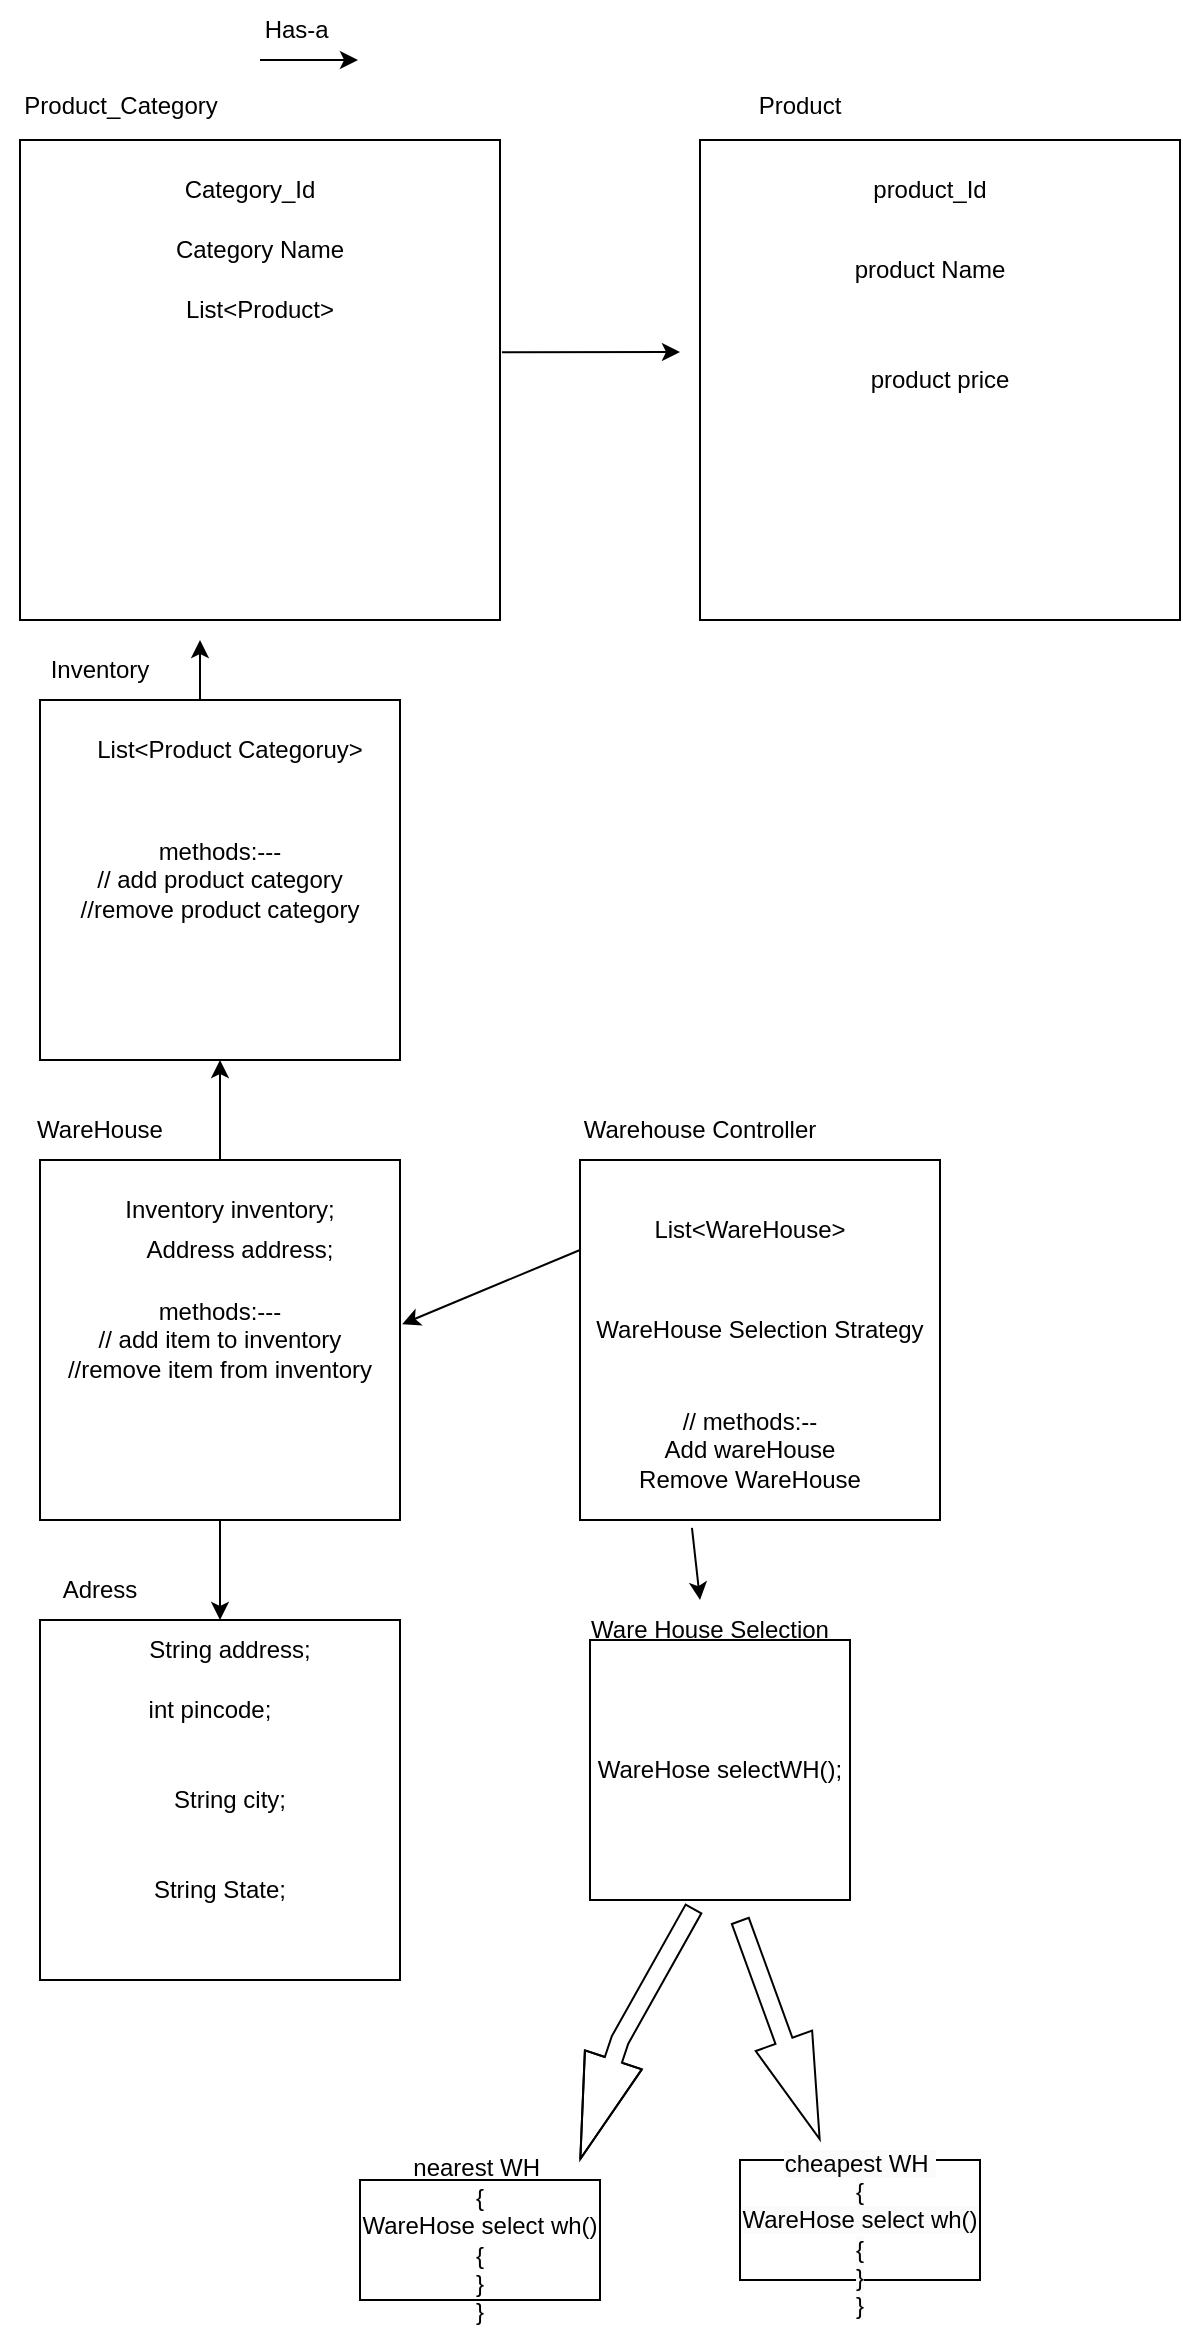 <mxfile version="21.3.8" type="github">
  <diagram name="Page-1" id="deiKwOPjDkKqvRi5309D">
    <mxGraphModel dx="880" dy="1527" grid="1" gridSize="10" guides="1" tooltips="1" connect="1" arrows="1" fold="1" page="1" pageScale="1" pageWidth="850" pageHeight="1100" math="0" shadow="0">
      <root>
        <mxCell id="0" />
        <mxCell id="1" parent="0" />
        <mxCell id="OI6TuoTH3LYQ655Bs1VF-2" value="" style="whiteSpace=wrap;html=1;aspect=fixed;" parent="1" vertex="1">
          <mxGeometry x="110" y="60" width="240" height="240" as="geometry" />
        </mxCell>
        <mxCell id="OI6TuoTH3LYQ655Bs1VF-4" value="Product_Category" style="text;html=1;align=center;verticalAlign=middle;resizable=0;points=[];autosize=1;strokeColor=none;fillColor=none;" parent="1" vertex="1">
          <mxGeometry x="100" y="28" width="120" height="30" as="geometry" />
        </mxCell>
        <mxCell id="OI6TuoTH3LYQ655Bs1VF-6" value="Category_Id" style="text;html=1;strokeColor=none;fillColor=none;align=center;verticalAlign=middle;whiteSpace=wrap;rounded=0;" parent="1" vertex="1">
          <mxGeometry x="120" y="70" width="210" height="30" as="geometry" />
        </mxCell>
        <mxCell id="OI6TuoTH3LYQ655Bs1VF-7" value="List&amp;lt;Product&amp;gt;" style="text;html=1;strokeColor=none;fillColor=none;align=center;verticalAlign=middle;whiteSpace=wrap;rounded=0;" parent="1" vertex="1">
          <mxGeometry x="125" y="130" width="210" height="30" as="geometry" />
        </mxCell>
        <mxCell id="OI6TuoTH3LYQ655Bs1VF-8" value="Category Name" style="text;html=1;strokeColor=none;fillColor=none;align=center;verticalAlign=middle;whiteSpace=wrap;rounded=0;" parent="1" vertex="1">
          <mxGeometry x="125" y="100" width="210" height="30" as="geometry" />
        </mxCell>
        <mxCell id="OI6TuoTH3LYQ655Bs1VF-11" value="" style="whiteSpace=wrap;html=1;aspect=fixed;" parent="1" vertex="1">
          <mxGeometry x="450" y="60" width="240" height="240" as="geometry" />
        </mxCell>
        <mxCell id="OI6TuoTH3LYQ655Bs1VF-12" value="Product" style="text;html=1;strokeColor=none;fillColor=none;align=center;verticalAlign=middle;whiteSpace=wrap;rounded=0;" parent="1" vertex="1">
          <mxGeometry x="470" y="28" width="60" height="30" as="geometry" />
        </mxCell>
        <mxCell id="OI6TuoTH3LYQ655Bs1VF-13" value="product_Id" style="text;html=1;strokeColor=none;fillColor=none;align=center;verticalAlign=middle;whiteSpace=wrap;rounded=0;" parent="1" vertex="1">
          <mxGeometry x="480" y="65" width="170" height="40" as="geometry" />
        </mxCell>
        <mxCell id="OI6TuoTH3LYQ655Bs1VF-14" value="product Name" style="text;html=1;strokeColor=none;fillColor=none;align=center;verticalAlign=middle;whiteSpace=wrap;rounded=0;" parent="1" vertex="1">
          <mxGeometry x="480" y="105" width="170" height="40" as="geometry" />
        </mxCell>
        <mxCell id="OI6TuoTH3LYQ655Bs1VF-15" value="product price" style="text;html=1;strokeColor=none;fillColor=none;align=center;verticalAlign=middle;whiteSpace=wrap;rounded=0;" parent="1" vertex="1">
          <mxGeometry x="485" y="160" width="170" height="40" as="geometry" />
        </mxCell>
        <mxCell id="OI6TuoTH3LYQ655Bs1VF-17" style="edgeStyle=orthogonalEdgeStyle;rounded=0;orthogonalLoop=1;jettySize=auto;html=1;exitX=0.5;exitY=1;exitDx=0;exitDy=0;" parent="1" source="OI6TuoTH3LYQ655Bs1VF-2" target="OI6TuoTH3LYQ655Bs1VF-2" edge="1">
          <mxGeometry relative="1" as="geometry" />
        </mxCell>
        <mxCell id="OI6TuoTH3LYQ655Bs1VF-18" value="" style="endArrow=classic;html=1;rounded=0;exitX=1.004;exitY=0.442;exitDx=0;exitDy=0;exitPerimeter=0;" parent="1" source="OI6TuoTH3LYQ655Bs1VF-2" edge="1">
          <mxGeometry width="50" height="50" relative="1" as="geometry">
            <mxPoint x="400" y="280" as="sourcePoint" />
            <mxPoint x="440" y="166" as="targetPoint" />
          </mxGeometry>
        </mxCell>
        <mxCell id="OI6TuoTH3LYQ655Bs1VF-19" value="" style="endArrow=classic;html=1;rounded=0;exitX=1.004;exitY=0.442;exitDx=0;exitDy=0;exitPerimeter=0;" parent="1" target="OI6TuoTH3LYQ655Bs1VF-20" edge="1">
          <mxGeometry width="50" height="50" relative="1" as="geometry">
            <mxPoint x="230" y="20" as="sourcePoint" />
            <mxPoint x="319" y="20" as="targetPoint" />
            <Array as="points">
              <mxPoint x="279" y="20" />
            </Array>
          </mxGeometry>
        </mxCell>
        <mxCell id="OI6TuoTH3LYQ655Bs1VF-20" value="Has-a&amp;nbsp;" style="text;html=1;strokeColor=none;fillColor=none;align=center;verticalAlign=middle;whiteSpace=wrap;rounded=0;" parent="1" vertex="1">
          <mxGeometry x="220" y="-10" width="60" height="30" as="geometry" />
        </mxCell>
        <mxCell id="OI6TuoTH3LYQ655Bs1VF-21" value="methods:---&lt;br&gt;// add product category&lt;br&gt;//remove product category" style="whiteSpace=wrap;html=1;aspect=fixed;" parent="1" vertex="1">
          <mxGeometry x="120" y="340" width="180" height="180" as="geometry" />
        </mxCell>
        <mxCell id="OI6TuoTH3LYQ655Bs1VF-22" value="Inventory" style="text;html=1;strokeColor=none;fillColor=none;align=center;verticalAlign=middle;whiteSpace=wrap;rounded=0;" parent="1" vertex="1">
          <mxGeometry x="120" y="310" width="60" height="30" as="geometry" />
        </mxCell>
        <mxCell id="OI6TuoTH3LYQ655Bs1VF-23" value="List&amp;lt;Product Categoruy&amp;gt;" style="text;html=1;strokeColor=none;fillColor=none;align=center;verticalAlign=middle;whiteSpace=wrap;rounded=0;" parent="1" vertex="1">
          <mxGeometry x="140" y="350" width="150" height="30" as="geometry" />
        </mxCell>
        <mxCell id="OI6TuoTH3LYQ655Bs1VF-24" value="" style="endArrow=classic;html=1;rounded=0;" parent="1" edge="1">
          <mxGeometry width="50" height="50" relative="1" as="geometry">
            <mxPoint x="200" y="340" as="sourcePoint" />
            <mxPoint x="200" y="310" as="targetPoint" />
          </mxGeometry>
        </mxCell>
        <mxCell id="OI6TuoTH3LYQ655Bs1VF-25" value="methods:---&lt;br&gt;// add item to inventory&lt;br&gt;//remove item from inventory" style="whiteSpace=wrap;html=1;aspect=fixed;" parent="1" vertex="1">
          <mxGeometry x="120" y="570" width="180" height="180" as="geometry" />
        </mxCell>
        <mxCell id="OI6TuoTH3LYQ655Bs1VF-27" value="" style="endArrow=classic;html=1;rounded=0;exitX=0.5;exitY=0;exitDx=0;exitDy=0;entryX=0.5;entryY=1;entryDx=0;entryDy=0;" parent="1" source="OI6TuoTH3LYQ655Bs1VF-25" target="OI6TuoTH3LYQ655Bs1VF-21" edge="1">
          <mxGeometry width="50" height="50" relative="1" as="geometry">
            <mxPoint x="210" y="350" as="sourcePoint" />
            <mxPoint x="410" y="450" as="targetPoint" />
          </mxGeometry>
        </mxCell>
        <mxCell id="OI6TuoTH3LYQ655Bs1VF-28" value="WareHouse" style="text;html=1;strokeColor=none;fillColor=none;align=center;verticalAlign=middle;whiteSpace=wrap;rounded=0;" parent="1" vertex="1">
          <mxGeometry x="100" y="540" width="100" height="30" as="geometry" />
        </mxCell>
        <mxCell id="OI6TuoTH3LYQ655Bs1VF-29" value="Inventory inventory;" style="text;html=1;strokeColor=none;fillColor=none;align=center;verticalAlign=middle;whiteSpace=wrap;rounded=0;" parent="1" vertex="1">
          <mxGeometry x="140" y="580" width="150" height="30" as="geometry" />
        </mxCell>
        <mxCell id="OI6TuoTH3LYQ655Bs1VF-30" value="Address address;" style="text;html=1;strokeColor=none;fillColor=none;align=center;verticalAlign=middle;whiteSpace=wrap;rounded=0;" parent="1" vertex="1">
          <mxGeometry x="160" y="600" width="120" height="30" as="geometry" />
        </mxCell>
        <mxCell id="OI6TuoTH3LYQ655Bs1VF-31" value="" style="whiteSpace=wrap;html=1;aspect=fixed;" parent="1" vertex="1">
          <mxGeometry x="120" y="800" width="180" height="180" as="geometry" />
        </mxCell>
        <mxCell id="OI6TuoTH3LYQ655Bs1VF-32" value="Adress" style="text;html=1;strokeColor=none;fillColor=none;align=center;verticalAlign=middle;whiteSpace=wrap;rounded=0;" parent="1" vertex="1">
          <mxGeometry x="120" y="770" width="60" height="30" as="geometry" />
        </mxCell>
        <mxCell id="OI6TuoTH3LYQ655Bs1VF-33" value="" style="endArrow=classic;html=1;rounded=0;exitX=0.5;exitY=1;exitDx=0;exitDy=0;entryX=0.5;entryY=0;entryDx=0;entryDy=0;" parent="1" source="OI6TuoTH3LYQ655Bs1VF-25" target="OI6TuoTH3LYQ655Bs1VF-31" edge="1">
          <mxGeometry width="50" height="50" relative="1" as="geometry">
            <mxPoint x="400" y="980" as="sourcePoint" />
            <mxPoint x="450" y="930" as="targetPoint" />
          </mxGeometry>
        </mxCell>
        <mxCell id="OI6TuoTH3LYQ655Bs1VF-34" value="String address;" style="text;html=1;strokeColor=none;fillColor=none;align=center;verticalAlign=middle;whiteSpace=wrap;rounded=0;" parent="1" vertex="1">
          <mxGeometry x="140" y="800" width="150" height="30" as="geometry" />
        </mxCell>
        <mxCell id="OI6TuoTH3LYQ655Bs1VF-35" value="int pincode;" style="text;html=1;strokeColor=none;fillColor=none;align=center;verticalAlign=middle;whiteSpace=wrap;rounded=0;" parent="1" vertex="1">
          <mxGeometry x="130" y="830" width="150" height="30" as="geometry" />
        </mxCell>
        <mxCell id="OI6TuoTH3LYQ655Bs1VF-36" value="String city;" style="text;html=1;strokeColor=none;fillColor=none;align=center;verticalAlign=middle;whiteSpace=wrap;rounded=0;" parent="1" vertex="1">
          <mxGeometry x="140" y="875" width="150" height="30" as="geometry" />
        </mxCell>
        <mxCell id="OI6TuoTH3LYQ655Bs1VF-37" value="String State;" style="text;html=1;strokeColor=none;fillColor=none;align=center;verticalAlign=middle;whiteSpace=wrap;rounded=0;" parent="1" vertex="1">
          <mxGeometry x="135" y="920" width="150" height="30" as="geometry" />
        </mxCell>
        <mxCell id="OI6TuoTH3LYQ655Bs1VF-38" value="" style="whiteSpace=wrap;html=1;aspect=fixed;" parent="1" vertex="1">
          <mxGeometry x="390" y="570" width="180" height="180" as="geometry" />
        </mxCell>
        <mxCell id="OI6TuoTH3LYQ655Bs1VF-39" value="Warehouse Controller" style="text;html=1;strokeColor=none;fillColor=none;align=center;verticalAlign=middle;whiteSpace=wrap;rounded=0;" parent="1" vertex="1">
          <mxGeometry x="360" y="540" width="180" height="30" as="geometry" />
        </mxCell>
        <mxCell id="OI6TuoTH3LYQ655Bs1VF-40" value="WareHouse Selection Strategy" style="text;html=1;strokeColor=none;fillColor=none;align=center;verticalAlign=middle;whiteSpace=wrap;rounded=0;" parent="1" vertex="1">
          <mxGeometry x="395" y="640" width="170" height="30" as="geometry" />
        </mxCell>
        <mxCell id="OI6TuoTH3LYQ655Bs1VF-41" value="List&amp;lt;WareHouse&amp;gt;" style="text;html=1;strokeColor=none;fillColor=none;align=center;verticalAlign=middle;whiteSpace=wrap;rounded=0;" parent="1" vertex="1">
          <mxGeometry x="400" y="590" width="150" height="30" as="geometry" />
        </mxCell>
        <mxCell id="OI6TuoTH3LYQ655Bs1VF-42" value="// methods:--&lt;br&gt;Add wareHouse&lt;br&gt;Remove WareHouse" style="text;html=1;strokeColor=none;fillColor=none;align=center;verticalAlign=middle;whiteSpace=wrap;rounded=0;" parent="1" vertex="1">
          <mxGeometry x="395" y="700" width="160" height="30" as="geometry" />
        </mxCell>
        <mxCell id="OI6TuoTH3LYQ655Bs1VF-44" value="" style="endArrow=classic;html=1;rounded=0;entryX=1.006;entryY=0.456;entryDx=0;entryDy=0;entryPerimeter=0;exitX=0;exitY=0.25;exitDx=0;exitDy=0;" parent="1" source="OI6TuoTH3LYQ655Bs1VF-38" target="OI6TuoTH3LYQ655Bs1VF-25" edge="1">
          <mxGeometry width="50" height="50" relative="1" as="geometry">
            <mxPoint x="400" y="800" as="sourcePoint" />
            <mxPoint x="450" y="750" as="targetPoint" />
          </mxGeometry>
        </mxCell>
        <mxCell id="OI6TuoTH3LYQ655Bs1VF-45" value="WareHose selectWH();" style="whiteSpace=wrap;html=1;aspect=fixed;" parent="1" vertex="1">
          <mxGeometry x="395" y="810" width="130" height="130" as="geometry" />
        </mxCell>
        <mxCell id="OI6TuoTH3LYQ655Bs1VF-46" value="Ware House Selection" style="text;html=1;strokeColor=none;fillColor=none;align=center;verticalAlign=middle;whiteSpace=wrap;rounded=0;" parent="1" vertex="1">
          <mxGeometry x="390" y="790" width="130" height="30" as="geometry" />
        </mxCell>
        <mxCell id="OI6TuoTH3LYQ655Bs1VF-47" value="" style="shape=flexArrow;endArrow=classic;html=1;rounded=0;width=9;endSize=17.09;exitX=0.4;exitY=1.031;exitDx=0;exitDy=0;exitPerimeter=0;" parent="1" source="OI6TuoTH3LYQ655Bs1VF-45" edge="1">
          <mxGeometry width="50" height="50" relative="1" as="geometry">
            <mxPoint x="410" y="890" as="sourcePoint" />
            <mxPoint x="390" y="1070" as="targetPoint" />
            <Array as="points">
              <mxPoint x="410" y="1010" />
            </Array>
          </mxGeometry>
        </mxCell>
        <mxCell id="OI6TuoTH3LYQ655Bs1VF-48" value="" style="shape=flexArrow;endArrow=classic;html=1;rounded=0;width=9;endSize=17.09;exitX=0.4;exitY=1.031;exitDx=0;exitDy=0;exitPerimeter=0;" parent="1" edge="1">
          <mxGeometry width="50" height="50" relative="1" as="geometry">
            <mxPoint x="470" y="950" as="sourcePoint" />
            <mxPoint x="510" y="1060" as="targetPoint" />
            <Array as="points" />
          </mxGeometry>
        </mxCell>
        <mxCell id="OI6TuoTH3LYQ655Bs1VF-49" value="nearest WH&amp;nbsp;&lt;br&gt;{&lt;br&gt;WareHose select wh()&lt;br&gt;{&lt;br&gt;}&lt;br&gt;}" style="rounded=0;whiteSpace=wrap;html=1;" parent="1" vertex="1">
          <mxGeometry x="280" y="1080" width="120" height="60" as="geometry" />
        </mxCell>
        <mxCell id="OI6TuoTH3LYQ655Bs1VF-51" value="&lt;br&gt;&lt;span style=&quot;color: rgb(0, 0, 0); font-family: Helvetica; font-size: 12px; font-style: normal; font-variant-ligatures: normal; font-variant-caps: normal; font-weight: 400; letter-spacing: normal; orphans: 2; text-align: center; text-indent: 0px; text-transform: none; widows: 2; word-spacing: 0px; -webkit-text-stroke-width: 0px; background-color: rgb(251, 251, 251); text-decoration-thickness: initial; text-decoration-style: initial; text-decoration-color: initial; float: none; display: inline !important;&quot;&gt;cheapest WH&amp;nbsp;&lt;/span&gt;&lt;br style=&quot;border-color: var(--border-color); color: rgb(0, 0, 0); font-family: Helvetica; font-size: 12px; font-style: normal; font-variant-ligatures: normal; font-variant-caps: normal; font-weight: 400; letter-spacing: normal; orphans: 2; text-align: center; text-indent: 0px; text-transform: none; widows: 2; word-spacing: 0px; -webkit-text-stroke-width: 0px; background-color: rgb(251, 251, 251); text-decoration-thickness: initial; text-decoration-style: initial; text-decoration-color: initial;&quot;&gt;&lt;span style=&quot;color: rgb(0, 0, 0); font-family: Helvetica; font-size: 12px; font-style: normal; font-variant-ligatures: normal; font-variant-caps: normal; font-weight: 400; letter-spacing: normal; orphans: 2; text-align: center; text-indent: 0px; text-transform: none; widows: 2; word-spacing: 0px; -webkit-text-stroke-width: 0px; background-color: rgb(251, 251, 251); text-decoration-thickness: initial; text-decoration-style: initial; text-decoration-color: initial; float: none; display: inline !important;&quot;&gt;{&lt;/span&gt;&lt;br style=&quot;border-color: var(--border-color); color: rgb(0, 0, 0); font-family: Helvetica; font-size: 12px; font-style: normal; font-variant-ligatures: normal; font-variant-caps: normal; font-weight: 400; letter-spacing: normal; orphans: 2; text-align: center; text-indent: 0px; text-transform: none; widows: 2; word-spacing: 0px; -webkit-text-stroke-width: 0px; background-color: rgb(251, 251, 251); text-decoration-thickness: initial; text-decoration-style: initial; text-decoration-color: initial;&quot;&gt;&lt;span style=&quot;color: rgb(0, 0, 0); font-family: Helvetica; font-size: 12px; font-style: normal; font-variant-ligatures: normal; font-variant-caps: normal; font-weight: 400; letter-spacing: normal; orphans: 2; text-align: center; text-indent: 0px; text-transform: none; widows: 2; word-spacing: 0px; -webkit-text-stroke-width: 0px; background-color: rgb(251, 251, 251); text-decoration-thickness: initial; text-decoration-style: initial; text-decoration-color: initial; float: none; display: inline !important;&quot;&gt;WareHose select wh()&lt;/span&gt;&lt;br style=&quot;border-color: var(--border-color); color: rgb(0, 0, 0); font-family: Helvetica; font-size: 12px; font-style: normal; font-variant-ligatures: normal; font-variant-caps: normal; font-weight: 400; letter-spacing: normal; orphans: 2; text-align: center; text-indent: 0px; text-transform: none; widows: 2; word-spacing: 0px; -webkit-text-stroke-width: 0px; background-color: rgb(251, 251, 251); text-decoration-thickness: initial; text-decoration-style: initial; text-decoration-color: initial;&quot;&gt;&lt;span style=&quot;color: rgb(0, 0, 0); font-family: Helvetica; font-size: 12px; font-style: normal; font-variant-ligatures: normal; font-variant-caps: normal; font-weight: 400; letter-spacing: normal; orphans: 2; text-align: center; text-indent: 0px; text-transform: none; widows: 2; word-spacing: 0px; -webkit-text-stroke-width: 0px; background-color: rgb(251, 251, 251); text-decoration-thickness: initial; text-decoration-style: initial; text-decoration-color: initial; float: none; display: inline !important;&quot;&gt;{&lt;/span&gt;&lt;br style=&quot;border-color: var(--border-color); color: rgb(0, 0, 0); font-family: Helvetica; font-size: 12px; font-style: normal; font-variant-ligatures: normal; font-variant-caps: normal; font-weight: 400; letter-spacing: normal; orphans: 2; text-align: center; text-indent: 0px; text-transform: none; widows: 2; word-spacing: 0px; -webkit-text-stroke-width: 0px; background-color: rgb(251, 251, 251); text-decoration-thickness: initial; text-decoration-style: initial; text-decoration-color: initial;&quot;&gt;&lt;span style=&quot;color: rgb(0, 0, 0); font-family: Helvetica; font-size: 12px; font-style: normal; font-variant-ligatures: normal; font-variant-caps: normal; font-weight: 400; letter-spacing: normal; orphans: 2; text-align: center; text-indent: 0px; text-transform: none; widows: 2; word-spacing: 0px; -webkit-text-stroke-width: 0px; background-color: rgb(251, 251, 251); text-decoration-thickness: initial; text-decoration-style: initial; text-decoration-color: initial; float: none; display: inline !important;&quot;&gt;}&lt;/span&gt;&lt;br style=&quot;border-color: var(--border-color); color: rgb(0, 0, 0); font-family: Helvetica; font-size: 12px; font-style: normal; font-variant-ligatures: normal; font-variant-caps: normal; font-weight: 400; letter-spacing: normal; orphans: 2; text-align: center; text-indent: 0px; text-transform: none; widows: 2; word-spacing: 0px; -webkit-text-stroke-width: 0px; background-color: rgb(251, 251, 251); text-decoration-thickness: initial; text-decoration-style: initial; text-decoration-color: initial;&quot;&gt;&lt;span style=&quot;color: rgb(0, 0, 0); font-family: Helvetica; font-size: 12px; font-style: normal; font-variant-ligatures: normal; font-variant-caps: normal; font-weight: 400; letter-spacing: normal; orphans: 2; text-align: center; text-indent: 0px; text-transform: none; widows: 2; word-spacing: 0px; -webkit-text-stroke-width: 0px; background-color: rgb(251, 251, 251); text-decoration-thickness: initial; text-decoration-style: initial; text-decoration-color: initial; float: none; display: inline !important;&quot;&gt;}&lt;/span&gt;&lt;br&gt;" style="rounded=0;whiteSpace=wrap;html=1;" parent="1" vertex="1">
          <mxGeometry x="470" y="1070" width="120" height="60" as="geometry" />
        </mxCell>
        <mxCell id="OI6TuoTH3LYQ655Bs1VF-52" value="" style="endArrow=classic;html=1;rounded=0;exitX=0.311;exitY=1.022;exitDx=0;exitDy=0;exitPerimeter=0;" parent="1" source="OI6TuoTH3LYQ655Bs1VF-38" edge="1">
          <mxGeometry width="50" height="50" relative="1" as="geometry">
            <mxPoint x="400" y="840" as="sourcePoint" />
            <mxPoint x="450" y="790" as="targetPoint" />
          </mxGeometry>
        </mxCell>
        <mxCell id="OI6TuoTH3LYQ655Bs1VF-53" style="edgeStyle=orthogonalEdgeStyle;rounded=0;orthogonalLoop=1;jettySize=auto;html=1;exitX=0.5;exitY=1;exitDx=0;exitDy=0;" parent="1" source="OI6TuoTH3LYQ655Bs1VF-11" target="OI6TuoTH3LYQ655Bs1VF-11" edge="1">
          <mxGeometry relative="1" as="geometry" />
        </mxCell>
      </root>
    </mxGraphModel>
  </diagram>
</mxfile>

